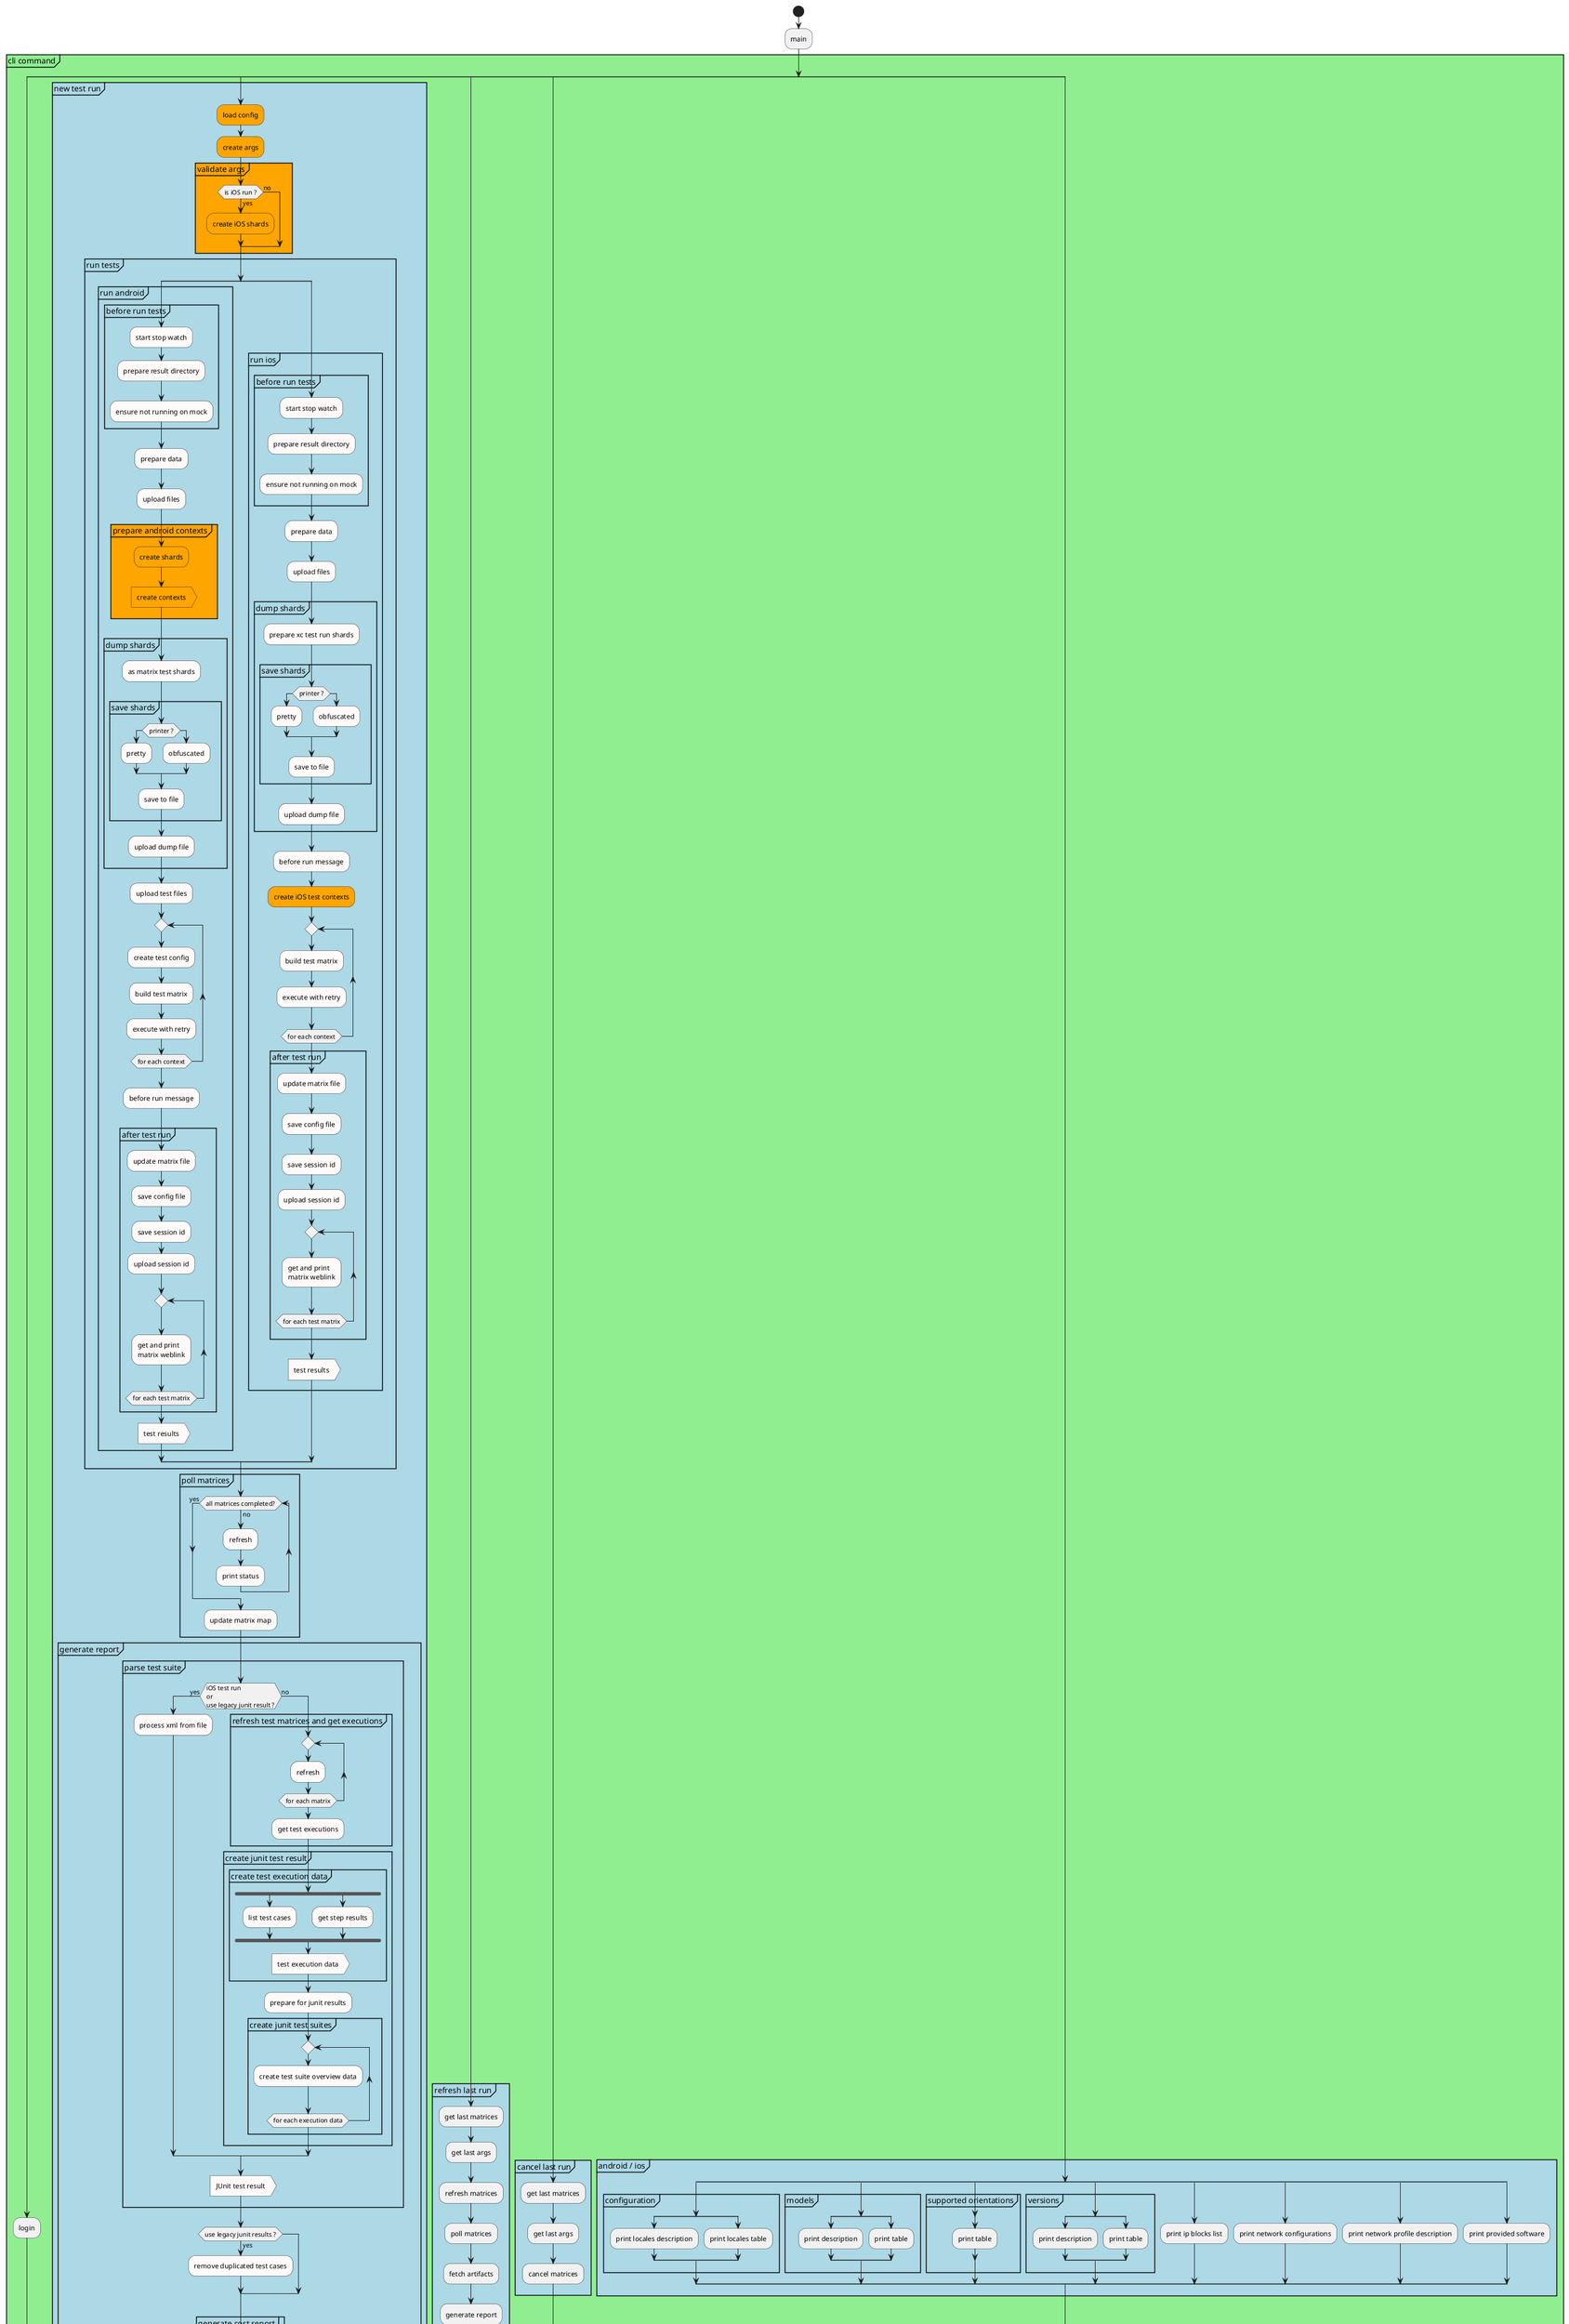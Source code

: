 @startuml
'https://plantuml.com/activity-diagram-beta

start
skinparam ConditionEndStyle hline
legend left
  |= Color |= Type |
  |<#snow>| Atomic activities |
  |<#LightBlue>| Related to domain scope |
  |<#Orange>| Presented in separate diagram. Can be considered as atomic |
endlegend
:main;
partition "cli command" #LightGreen {
  split
  :login;

  split again
  partition "new test run" #LightBlue  {
    #orange :load config;
    #orange :create args;
    partition "validate args" #orange {
      if (is iOS run ?) then (yes)
        #orange :create iOS shards;
      else (no)
      endif
    }
    partition "run tests" #LightBlue {
      split
      partition "run android" #LightBlue {
        partition "before run tests" #LightBlue {
          #snow :start stop watch;
          #snow :prepare result directory;
          #snow :ensure not running on mock;
        }
        #snow :prepare data;
        #snow :upload files;
        partition "prepare android contexts" #orange {
          #orange :create shards;
          #orange :create contexts>
        }
        partition "dump shards" #LightBlue {
          #snow :as matrix test shards;
          partition "save shards" #LightBlue {
            if (printer ?) then
              #snow :pretty;
            else
              #snow :obfuscated;
            endif
            #snow :save to file;
          }
          #snow :upload dump file;
        }
        #snow :upload test files;
        repeat
          #snow :create test config;
          #snow :build test matrix;
          #snow :execute with retry;
        repeat while (for each context)
        #snow :before run message;
        partition "after test run" #LightBlue {
          #snow :update matrix file;
          #snow :save config file;
          #snow :save session id;
          #snow :upload session id;
          repeat
            #snow :get and print\nmatrix weblink;
          repeat while (for each test matrix)
        }
        #snow :test results>
      }

      split again
      partition "run ios" #LightBlue {
        partition "before run tests" #LightBlue {
          #snow :start stop watch;
          #snow :prepare result directory;
          #snow :ensure not running on mock;
        }
        #snow :prepare data;
        #snow :upload files;
        partition "dump shards" #LightBlue {
          #snow :prepare xc test run shards;
          partition "save shards" #LightBlue {
            if (printer ?) then
              #snow :pretty;
            else
              #snow :obfuscated;
            endif
            #snow :save to file;
          }
          #snow :upload dump file;
        }
        #snow :before run message;
        #orange :create iOS test contexts;
        repeat
          #snow :build test matrix;
          #snow :execute with retry;
        repeat while (for each context)
        partition "after test run" #LightBlue {
          #snow :update matrix file;
          #snow :save config file;
          #snow :save session id;
          #snow :upload session id;
          repeat
            #snow :get and print\nmatrix weblink;
          repeat while (for each test matrix)
        }
        #snow :test results>
      }
      end split
    }

    partition "poll matrices" #LightBlue {
      while (all matrices completed?) is (no)
        #snow :refresh;
        #snow :print status;
      endwhile (yes)
      #snow :update matrix map;
    }
    partition "generate report" #LightBlue {
      partition "parse test suite" #LightBlue {
        if (iOS test run\nor\nuse legacy junit result ?) then (yes)
          #snow :process xml from file;
        else (no)
          partition "refresh test matrices and get executions" #LightBlue {
            repeat
              #snow :refresh;
            repeat while (for each matrix)
            #snow :get test executions;
          }
          partition "create junit test result" #LightBlue {
            partition "create test execution data" #LightBlue {
              fork
                #snow :list test cases;
              fork again
                #snow :get step results;
              end fork
              #snow :test execution data>
            }
            #snow :prepare for junit results;
            partition "create junit test suites" #LightBlue {
              repeat
                #snow :create test suite overview data;
              repeat while(for each execution data)
            }
          }
        endif
        #snow :JUnit test result>
      }
      if (use legacy junit results ?) then (yes)
        #snow :remove duplicated test cases;
      endif
      partition "generate cost report" #LightBlue {
        #snow :upload report;
      }
      partition "generate matrix results report" #LightBlue {
        #snow :upload report;
      }
      if (any test failed?) then (yes)
        partition "generate HTML report" #LightBlue {
          #snow :upload report;
        }
      else (no)
      endif
      partition "generate junit report" #LightBlue {
        #snow :get ignored test cases;
        #snow :xml to string;
        #snow :upload report;
      }
      partition "refresh test matrices and get executions" #LightBlue {
        repeat
          #snow :refresh;
        repeat while (for each matrix)
        #snow :get test executions;
      }
      partition "process junit results" #LightBlue {
        if (make full junit result) then (yes)
          partition "create junit test result" #LightBlue {
            partition "create test execution data" #LightBlue {
              fork
                #snow :list test cases;
              fork again
                #snow :get step results;
              end fork
              #snow :test execution data>
            }
            #snow :prepare for junit results;
            partition "create junit test suites" #LightBlue {
              repeat
                #snow :create test suite overview data;
              repeat while(for each execution data)
            }
          }
          partition "generate full junit result" #LightBlue {
            #snow :xml to string;
            #snow :upload report;
          }
          partition "process junit xml" #LightBlue {
            #snow :download junit xml;
            #snow :merge test times;
            if (has previous test times to compare?) then (yes)
              partition "create shard efficiency list" #LightBlue {
                #snow :create test method duration map;
              }
            else (no)
            endif
            #snow :upload junit xml;
          }
        else (no)
          partition "process junit xml" #LightBlue {
            #snow :download junit xml;
            #snow :merge test times;
            if (has previous test times to compare?) then (yes)
              partition "create shard efficiency list" #LightBlue {
                #snow :create test method duration map;
              }
            else (no)
            endif
            #snow :upload junit xml;
          }
        endif
      }
      partition "create and upload performance metrics for android" #LightBlue {
        partition "get and upload performance metrics" #LightBlue {
          repeat
            #snow :download performance metric;
            #snow :save metric to file;
            #snow :upload metric file;
          repeat while (for each test execution)
        }
      }
      #snow :upload matrices id;
    }
    partition "fetch artifacts" #LightBlue {
      #snow :prepare blob list option - field name;
      repeat
        #snow :prepare blob list option - prefix;
        #snow :get files list in bucket;
        repeat
          #snow :download file;
        repeat while (for each file in bucket)
      repeat while (for each finished matrix)
      #snow :update matrix file;
    }
    partition "print matrices web links" #LightBlue {
      repeat
        #snow :refresh matrix;
        #snow :print links;
      repeat while (for each matrix)
    }
    #snow :validate matrices;
  }

  split again
  partition "refresh last run" #LightBlue {
    :get last matrices;
    :get last args;
    :refresh matrices;
    :poll matrices;
    :fetch artifacts;
    :generate report;
    :validate matrices;
  }

  split again
  partition "cancel last run" #LightBlue {
    :get last matrices;
    :get last args;
    :cancel matrices;
  }

  split again
  partition "android / ios" #LightBlue {
  split

  partition "configuration" #LightBlue {
    split
    :print locales description;
    split again
    :print locales table;
    split end
  }

  split again
  partition "models" #LightBlue {
    split
    :print description;
    split again
    :print table;
    split end
  }

  split again
  partition "supported orientations" #LightBlue {
    split
    :print table;
    split end
  }

  split again
  partition "versions" #LightBlue {
    split
    :print description;
    split again
    :print table;
    split end
  }

  split again
  :print ip blocks list;

  split again
  :print network configurations;

  split again
  :print network profile description;

  split again
  :print provided software;

  end split
}
end split
stop

@enduml
